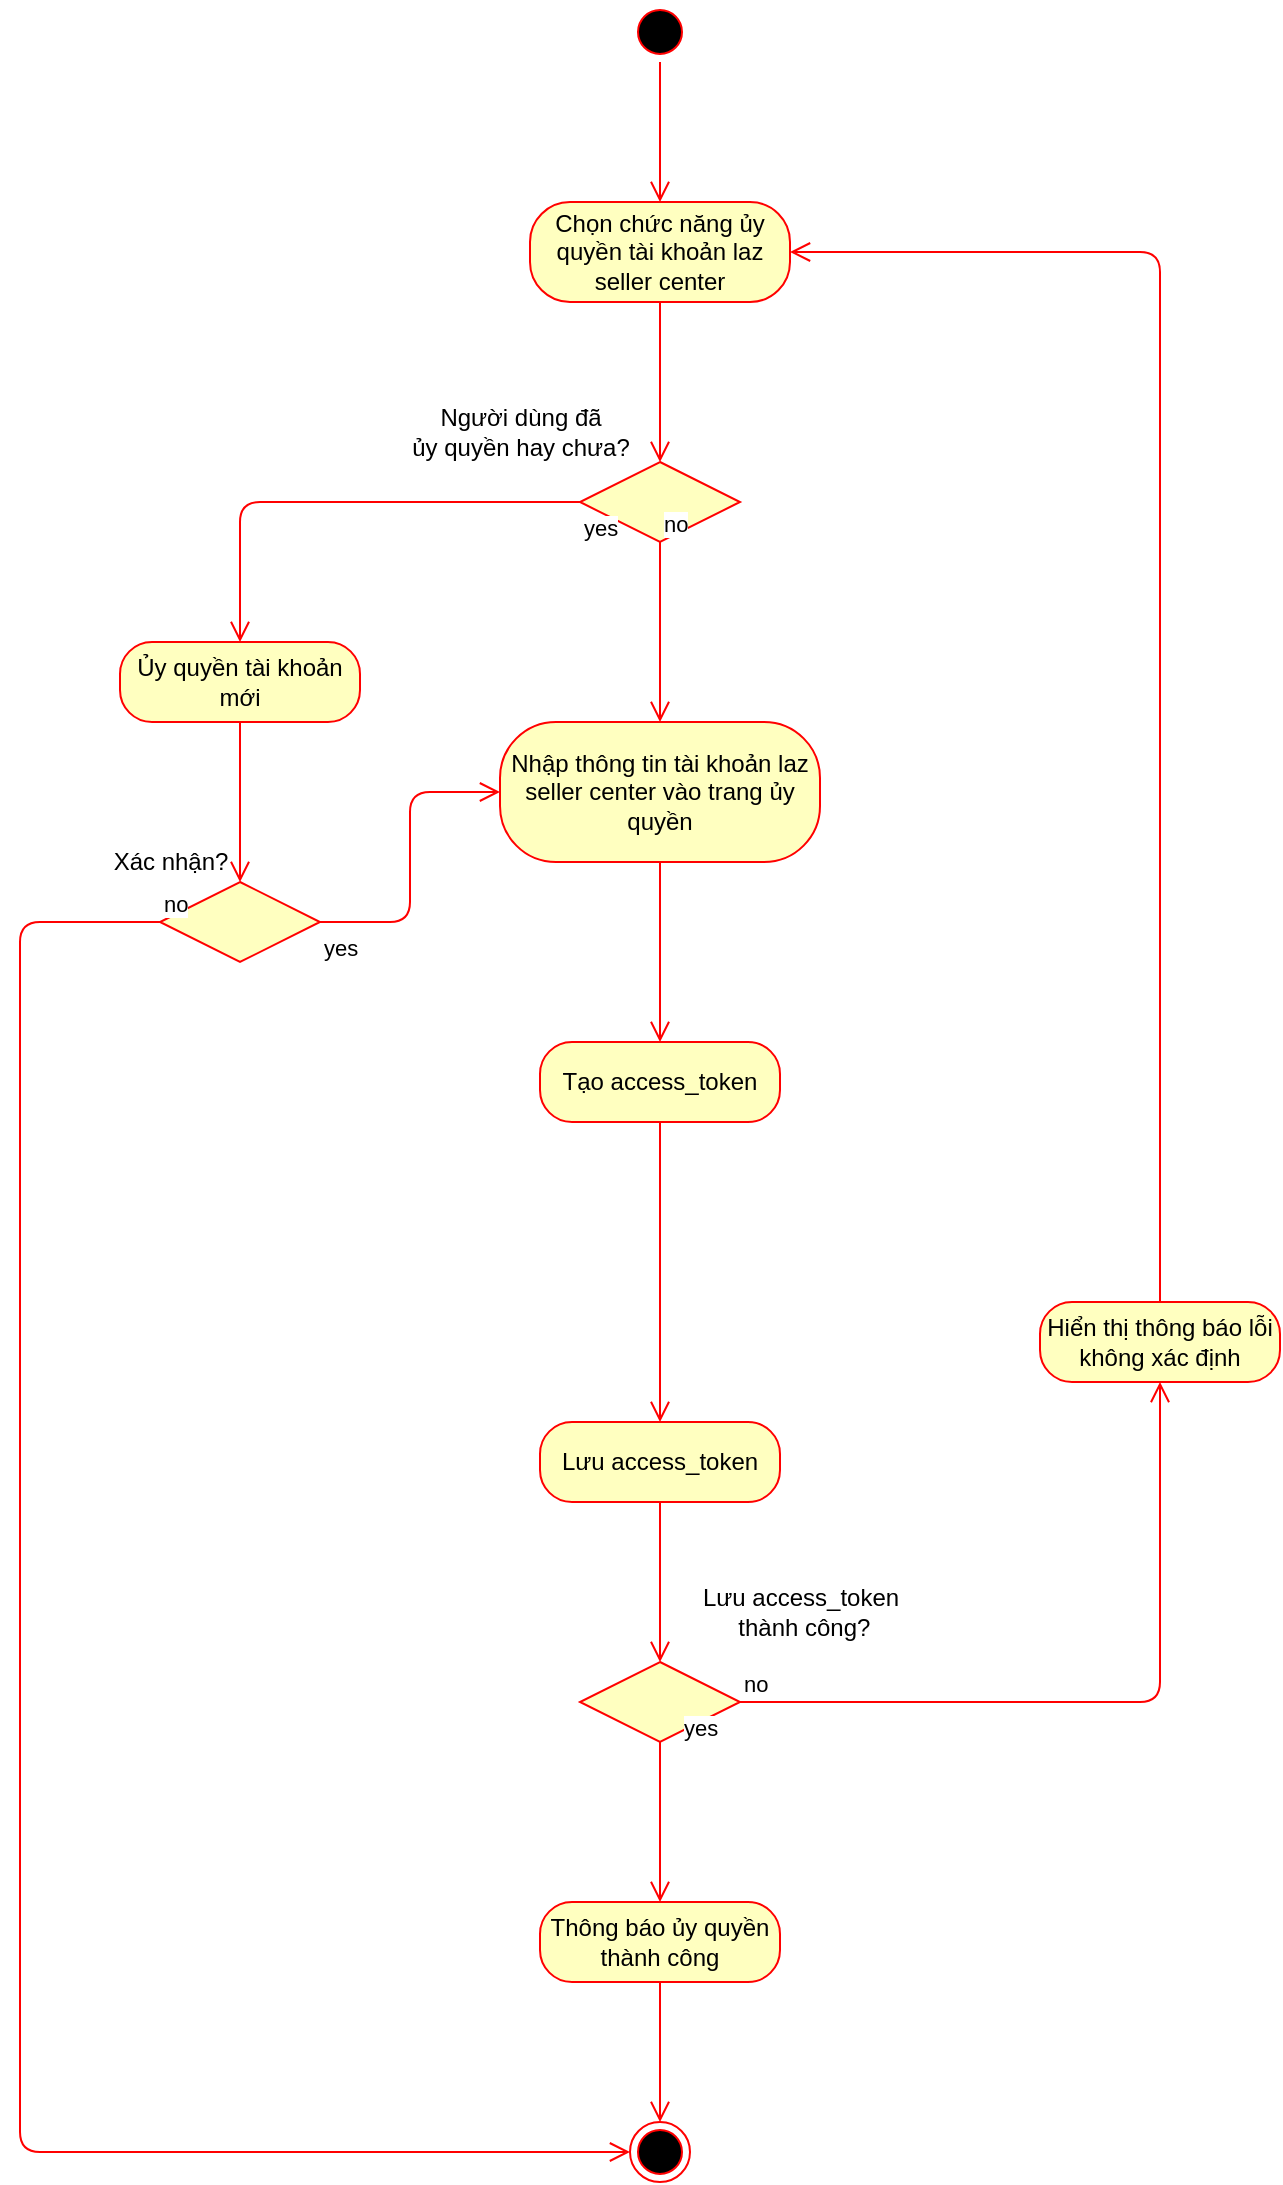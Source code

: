 <mxfile version="13.10.0" type="github">
  <diagram id="kAnZozppw7qkSNgmFEGk" name="Page-1">
    <mxGraphModel dx="939" dy="572" grid="1" gridSize="10" guides="1" tooltips="1" connect="1" arrows="1" fold="1" page="1" pageScale="1" pageWidth="850" pageHeight="1100" math="0" shadow="0">
      <root>
        <mxCell id="0" />
        <mxCell id="1" parent="0" />
        <mxCell id="qVr21uVaAAwVFGFWXQhc-1" value="" style="ellipse;html=1;shape=startState;fillColor=#000000;strokeColor=#ff0000;" vertex="1" parent="1">
          <mxGeometry x="425" y="40" width="30" height="30" as="geometry" />
        </mxCell>
        <mxCell id="qVr21uVaAAwVFGFWXQhc-2" value="" style="edgeStyle=orthogonalEdgeStyle;html=1;verticalAlign=bottom;endArrow=open;endSize=8;strokeColor=#ff0000;entryX=0.5;entryY=0;entryDx=0;entryDy=0;" edge="1" source="qVr21uVaAAwVFGFWXQhc-1" parent="1" target="qVr21uVaAAwVFGFWXQhc-4">
          <mxGeometry relative="1" as="geometry">
            <mxPoint x="435" y="170" as="targetPoint" />
          </mxGeometry>
        </mxCell>
        <mxCell id="qVr21uVaAAwVFGFWXQhc-3" value="" style="ellipse;html=1;shape=endState;fillColor=#000000;strokeColor=#ff0000;" vertex="1" parent="1">
          <mxGeometry x="425" y="1100" width="30" height="30" as="geometry" />
        </mxCell>
        <mxCell id="qVr21uVaAAwVFGFWXQhc-4" value="Chọn chức năng ủy quyền tài khoản laz seller center" style="rounded=1;whiteSpace=wrap;html=1;arcSize=40;fontColor=#000000;fillColor=#ffffc0;strokeColor=#ff0000;" vertex="1" parent="1">
          <mxGeometry x="375" y="140" width="130" height="50" as="geometry" />
        </mxCell>
        <mxCell id="qVr21uVaAAwVFGFWXQhc-5" value="" style="edgeStyle=orthogonalEdgeStyle;html=1;verticalAlign=bottom;endArrow=open;endSize=8;strokeColor=#ff0000;entryX=0.5;entryY=0;entryDx=0;entryDy=0;" edge="1" source="qVr21uVaAAwVFGFWXQhc-4" parent="1" target="qVr21uVaAAwVFGFWXQhc-6">
          <mxGeometry relative="1" as="geometry">
            <mxPoint x="440" y="250" as="targetPoint" />
          </mxGeometry>
        </mxCell>
        <mxCell id="qVr21uVaAAwVFGFWXQhc-6" value="" style="rhombus;whiteSpace=wrap;html=1;fillColor=#ffffc0;strokeColor=#ff0000;" vertex="1" parent="1">
          <mxGeometry x="400" y="270" width="80" height="40" as="geometry" />
        </mxCell>
        <mxCell id="qVr21uVaAAwVFGFWXQhc-7" value="no" style="edgeStyle=orthogonalEdgeStyle;html=1;align=left;verticalAlign=bottom;endArrow=open;endSize=8;strokeColor=#ff0000;" edge="1" source="qVr21uVaAAwVFGFWXQhc-6" parent="1" target="qVr21uVaAAwVFGFWXQhc-18">
          <mxGeometry x="-1" relative="1" as="geometry">
            <mxPoint x="440" y="400" as="targetPoint" />
          </mxGeometry>
        </mxCell>
        <mxCell id="qVr21uVaAAwVFGFWXQhc-8" value="yes" style="edgeStyle=orthogonalEdgeStyle;html=1;align=left;verticalAlign=top;endArrow=open;endSize=8;strokeColor=#ff0000;entryX=0.5;entryY=0;entryDx=0;entryDy=0;" edge="1" source="qVr21uVaAAwVFGFWXQhc-6" parent="1" target="qVr21uVaAAwVFGFWXQhc-11">
          <mxGeometry x="-1" relative="1" as="geometry">
            <mxPoint x="240" y="360" as="targetPoint" />
          </mxGeometry>
        </mxCell>
        <mxCell id="qVr21uVaAAwVFGFWXQhc-10" value="Người dùng đã &lt;br&gt;ủy quyền hay chưa?" style="text;html=1;align=center;verticalAlign=middle;resizable=0;points=[];autosize=1;" vertex="1" parent="1">
          <mxGeometry x="310" y="240" width="120" height="30" as="geometry" />
        </mxCell>
        <mxCell id="qVr21uVaAAwVFGFWXQhc-11" value="Ủy quyền tài khoản mới" style="rounded=1;whiteSpace=wrap;html=1;arcSize=40;fontColor=#000000;fillColor=#ffffc0;strokeColor=#ff0000;" vertex="1" parent="1">
          <mxGeometry x="170" y="360" width="120" height="40" as="geometry" />
        </mxCell>
        <mxCell id="qVr21uVaAAwVFGFWXQhc-12" value="" style="edgeStyle=orthogonalEdgeStyle;html=1;verticalAlign=bottom;endArrow=open;endSize=8;strokeColor=#ff0000;" edge="1" source="qVr21uVaAAwVFGFWXQhc-11" parent="1" target="qVr21uVaAAwVFGFWXQhc-13">
          <mxGeometry relative="1" as="geometry">
            <mxPoint x="230" y="480" as="targetPoint" />
          </mxGeometry>
        </mxCell>
        <mxCell id="qVr21uVaAAwVFGFWXQhc-13" value="" style="rhombus;whiteSpace=wrap;html=1;fillColor=#ffffc0;strokeColor=#ff0000;" vertex="1" parent="1">
          <mxGeometry x="190" y="480" width="80" height="40" as="geometry" />
        </mxCell>
        <mxCell id="qVr21uVaAAwVFGFWXQhc-14" value="no" style="edgeStyle=orthogonalEdgeStyle;html=1;align=left;verticalAlign=bottom;endArrow=open;endSize=8;strokeColor=#ff0000;" edge="1" source="qVr21uVaAAwVFGFWXQhc-13" parent="1" target="qVr21uVaAAwVFGFWXQhc-3">
          <mxGeometry x="-1" relative="1" as="geometry">
            <mxPoint x="80" y="910" as="targetPoint" />
            <Array as="points">
              <mxPoint x="120" y="500" />
              <mxPoint x="120" y="1115" />
            </Array>
          </mxGeometry>
        </mxCell>
        <mxCell id="qVr21uVaAAwVFGFWXQhc-15" value="yes" style="edgeStyle=orthogonalEdgeStyle;html=1;align=left;verticalAlign=top;endArrow=open;endSize=8;strokeColor=#ff0000;entryX=0;entryY=0.5;entryDx=0;entryDy=0;" edge="1" source="qVr21uVaAAwVFGFWXQhc-13" parent="1" target="qVr21uVaAAwVFGFWXQhc-18">
          <mxGeometry x="-1" relative="1" as="geometry">
            <mxPoint x="230" y="630" as="targetPoint" />
          </mxGeometry>
        </mxCell>
        <mxCell id="qVr21uVaAAwVFGFWXQhc-16" value="Xác nhận?" style="text;html=1;align=center;verticalAlign=middle;resizable=0;points=[];autosize=1;" vertex="1" parent="1">
          <mxGeometry x="160" y="460" width="70" height="20" as="geometry" />
        </mxCell>
        <mxCell id="qVr21uVaAAwVFGFWXQhc-18" value="Nhập thông tin tài khoản laz seller center vào trang ủy quyền" style="rounded=1;whiteSpace=wrap;html=1;arcSize=40;fontColor=#000000;fillColor=#ffffc0;strokeColor=#ff0000;" vertex="1" parent="1">
          <mxGeometry x="360" y="400" width="160" height="70" as="geometry" />
        </mxCell>
        <mxCell id="qVr21uVaAAwVFGFWXQhc-19" value="" style="edgeStyle=orthogonalEdgeStyle;html=1;verticalAlign=bottom;endArrow=open;endSize=8;strokeColor=#ff0000;entryX=0.5;entryY=0;entryDx=0;entryDy=0;" edge="1" source="qVr21uVaAAwVFGFWXQhc-18" parent="1" target="qVr21uVaAAwVFGFWXQhc-20">
          <mxGeometry relative="1" as="geometry">
            <mxPoint x="440" y="590" as="targetPoint" />
          </mxGeometry>
        </mxCell>
        <mxCell id="qVr21uVaAAwVFGFWXQhc-20" value="Tạo access_token" style="rounded=1;whiteSpace=wrap;html=1;arcSize=40;fontColor=#000000;fillColor=#ffffc0;strokeColor=#ff0000;" vertex="1" parent="1">
          <mxGeometry x="380" y="560" width="120" height="40" as="geometry" />
        </mxCell>
        <mxCell id="qVr21uVaAAwVFGFWXQhc-21" value="" style="edgeStyle=orthogonalEdgeStyle;html=1;verticalAlign=bottom;endArrow=open;endSize=8;strokeColor=#ff0000;" edge="1" source="qVr21uVaAAwVFGFWXQhc-20" parent="1" target="qVr21uVaAAwVFGFWXQhc-22">
          <mxGeometry relative="1" as="geometry">
            <mxPoint x="440" y="640" as="targetPoint" />
          </mxGeometry>
        </mxCell>
        <mxCell id="qVr21uVaAAwVFGFWXQhc-22" value="Lưu access_token" style="rounded=1;whiteSpace=wrap;html=1;arcSize=40;fontColor=#000000;fillColor=#ffffc0;strokeColor=#ff0000;" vertex="1" parent="1">
          <mxGeometry x="380" y="750" width="120" height="40" as="geometry" />
        </mxCell>
        <mxCell id="qVr21uVaAAwVFGFWXQhc-23" value="" style="edgeStyle=orthogonalEdgeStyle;html=1;verticalAlign=bottom;endArrow=open;endSize=8;strokeColor=#ff0000;entryX=0.5;entryY=0;entryDx=0;entryDy=0;" edge="1" source="qVr21uVaAAwVFGFWXQhc-22" parent="1" target="qVr21uVaAAwVFGFWXQhc-24">
          <mxGeometry relative="1" as="geometry">
            <mxPoint x="440" y="910" as="targetPoint" />
          </mxGeometry>
        </mxCell>
        <mxCell id="qVr21uVaAAwVFGFWXQhc-24" value="" style="rhombus;whiteSpace=wrap;html=1;fillColor=#ffffc0;strokeColor=#ff0000;" vertex="1" parent="1">
          <mxGeometry x="400" y="870" width="80" height="40" as="geometry" />
        </mxCell>
        <mxCell id="qVr21uVaAAwVFGFWXQhc-25" value="no" style="edgeStyle=orthogonalEdgeStyle;html=1;align=left;verticalAlign=bottom;endArrow=open;endSize=8;strokeColor=#ff0000;" edge="1" source="qVr21uVaAAwVFGFWXQhc-24" parent="1" target="qVr21uVaAAwVFGFWXQhc-30">
          <mxGeometry x="-1" relative="1" as="geometry">
            <mxPoint x="700" y="890" as="targetPoint" />
          </mxGeometry>
        </mxCell>
        <mxCell id="qVr21uVaAAwVFGFWXQhc-26" value="yes" style="edgeStyle=orthogonalEdgeStyle;html=1;align=left;verticalAlign=top;endArrow=open;endSize=8;strokeColor=#ff0000;" edge="1" source="qVr21uVaAAwVFGFWXQhc-24" parent="1" target="qVr21uVaAAwVFGFWXQhc-28">
          <mxGeometry x="-1" y="22" relative="1" as="geometry">
            <mxPoint x="440" y="990" as="targetPoint" />
            <mxPoint x="-12" y="-20" as="offset" />
          </mxGeometry>
        </mxCell>
        <mxCell id="qVr21uVaAAwVFGFWXQhc-27" value="Lưu access_token&lt;br&gt;&amp;nbsp;thành công?" style="text;html=1;align=center;verticalAlign=middle;resizable=0;points=[];autosize=1;" vertex="1" parent="1">
          <mxGeometry x="455" y="830" width="110" height="30" as="geometry" />
        </mxCell>
        <mxCell id="qVr21uVaAAwVFGFWXQhc-28" value="Thông báo ủy quyền thành công" style="rounded=1;whiteSpace=wrap;html=1;arcSize=40;fontColor=#000000;fillColor=#ffffc0;strokeColor=#ff0000;" vertex="1" parent="1">
          <mxGeometry x="380" y="990" width="120" height="40" as="geometry" />
        </mxCell>
        <mxCell id="qVr21uVaAAwVFGFWXQhc-29" value="" style="edgeStyle=orthogonalEdgeStyle;html=1;verticalAlign=bottom;endArrow=open;endSize=8;strokeColor=#ff0000;" edge="1" source="qVr21uVaAAwVFGFWXQhc-28" parent="1" target="qVr21uVaAAwVFGFWXQhc-3">
          <mxGeometry relative="1" as="geometry">
            <mxPoint x="565" y="1130" as="targetPoint" />
          </mxGeometry>
        </mxCell>
        <mxCell id="qVr21uVaAAwVFGFWXQhc-30" value="Hiển thị thông báo lỗi không xác định" style="rounded=1;whiteSpace=wrap;html=1;arcSize=40;fontColor=#000000;fillColor=#ffffc0;strokeColor=#ff0000;" vertex="1" parent="1">
          <mxGeometry x="630" y="690" width="120" height="40" as="geometry" />
        </mxCell>
        <mxCell id="qVr21uVaAAwVFGFWXQhc-31" value="" style="edgeStyle=orthogonalEdgeStyle;html=1;verticalAlign=bottom;endArrow=open;endSize=8;strokeColor=#ff0000;entryX=1;entryY=0.5;entryDx=0;entryDy=0;" edge="1" source="qVr21uVaAAwVFGFWXQhc-30" parent="1" target="qVr21uVaAAwVFGFWXQhc-4">
          <mxGeometry relative="1" as="geometry">
            <mxPoint x="720" y="570" as="targetPoint" />
            <Array as="points">
              <mxPoint x="690" y="165" />
            </Array>
          </mxGeometry>
        </mxCell>
      </root>
    </mxGraphModel>
  </diagram>
</mxfile>

